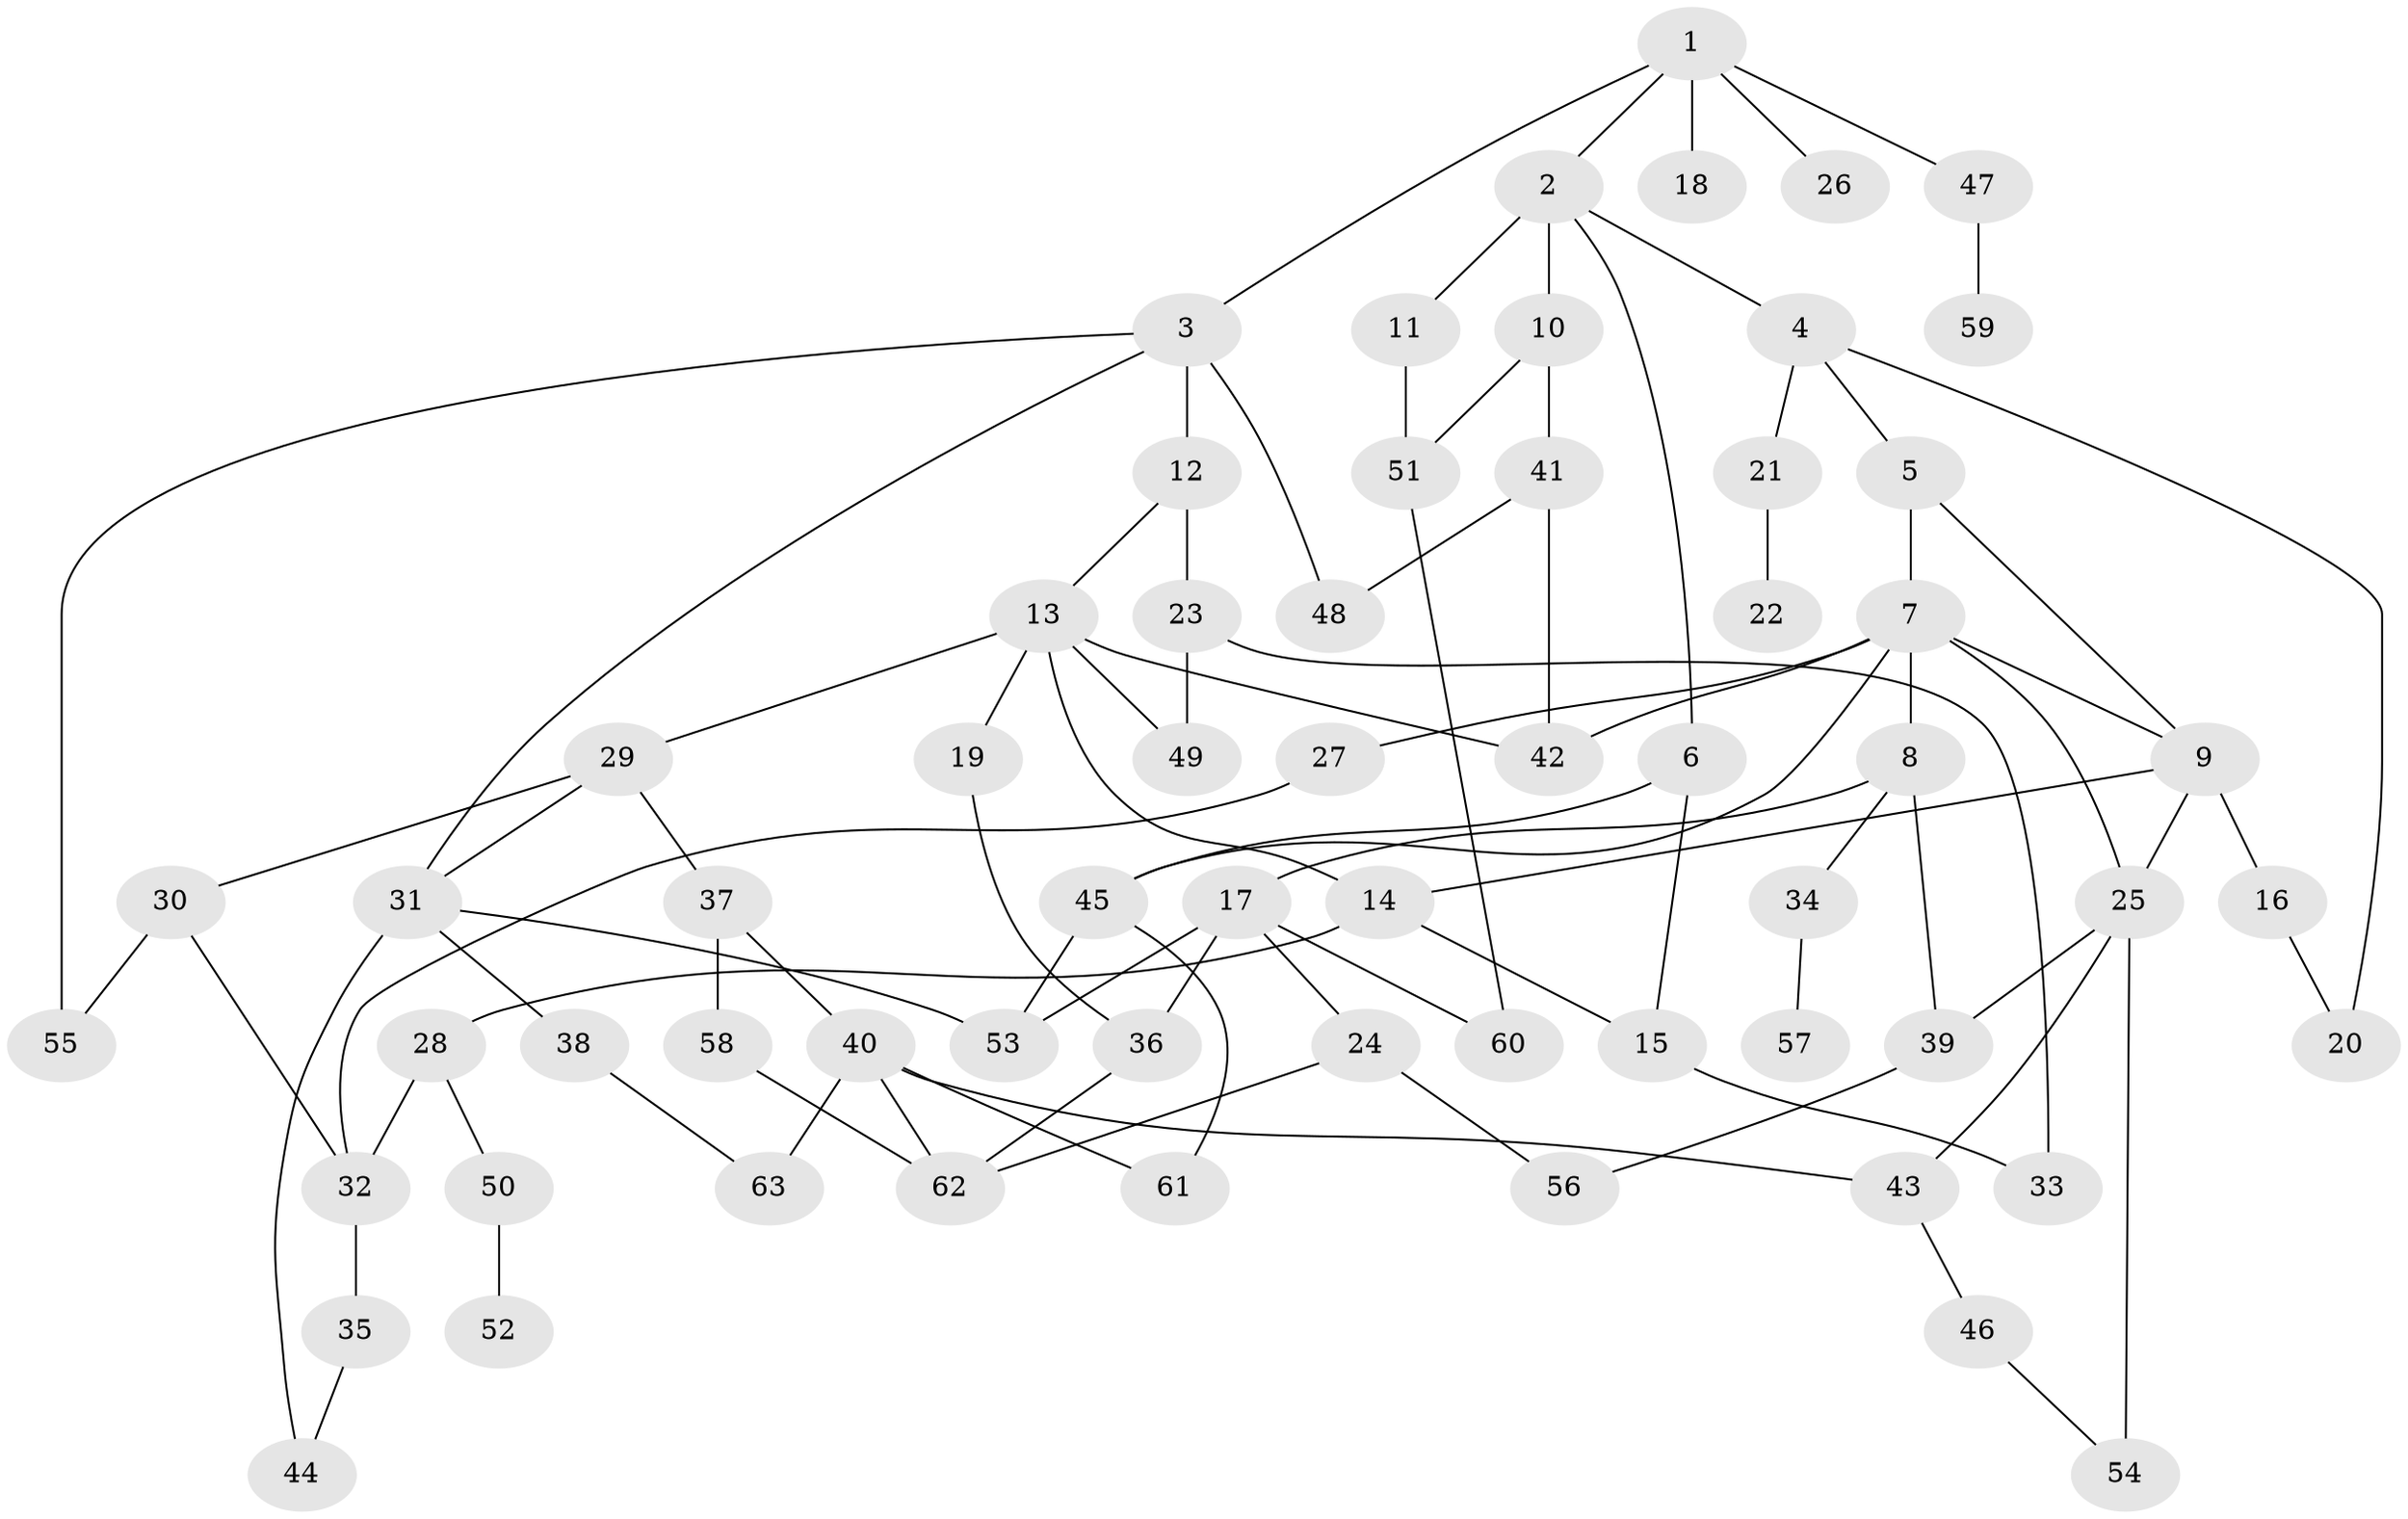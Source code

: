 // Generated by graph-tools (version 1.1) at 2025/34/03/09/25 02:34:05]
// undirected, 63 vertices, 92 edges
graph export_dot {
graph [start="1"]
  node [color=gray90,style=filled];
  1;
  2;
  3;
  4;
  5;
  6;
  7;
  8;
  9;
  10;
  11;
  12;
  13;
  14;
  15;
  16;
  17;
  18;
  19;
  20;
  21;
  22;
  23;
  24;
  25;
  26;
  27;
  28;
  29;
  30;
  31;
  32;
  33;
  34;
  35;
  36;
  37;
  38;
  39;
  40;
  41;
  42;
  43;
  44;
  45;
  46;
  47;
  48;
  49;
  50;
  51;
  52;
  53;
  54;
  55;
  56;
  57;
  58;
  59;
  60;
  61;
  62;
  63;
  1 -- 2;
  1 -- 3;
  1 -- 18;
  1 -- 26;
  1 -- 47;
  2 -- 4;
  2 -- 6;
  2 -- 10;
  2 -- 11;
  3 -- 12;
  3 -- 31;
  3 -- 55;
  3 -- 48;
  4 -- 5;
  4 -- 20;
  4 -- 21;
  5 -- 7;
  5 -- 9;
  6 -- 15;
  6 -- 45;
  7 -- 8;
  7 -- 9;
  7 -- 25;
  7 -- 27;
  7 -- 45;
  7 -- 42;
  8 -- 17;
  8 -- 34;
  8 -- 39;
  9 -- 14;
  9 -- 16;
  9 -- 25;
  10 -- 41;
  10 -- 51;
  11 -- 51;
  12 -- 13;
  12 -- 23;
  13 -- 19;
  13 -- 29;
  13 -- 14;
  13 -- 49;
  13 -- 42;
  14 -- 15;
  14 -- 28;
  15 -- 33;
  16 -- 20;
  17 -- 24;
  17 -- 36;
  17 -- 60;
  17 -- 53;
  19 -- 36;
  21 -- 22;
  23 -- 33;
  23 -- 49;
  24 -- 62;
  24 -- 56;
  25 -- 39;
  25 -- 43;
  25 -- 54;
  27 -- 32;
  28 -- 50;
  28 -- 32;
  29 -- 30;
  29 -- 37;
  29 -- 31;
  30 -- 55;
  30 -- 32;
  31 -- 38;
  31 -- 44;
  31 -- 53;
  32 -- 35;
  34 -- 57;
  35 -- 44;
  36 -- 62;
  37 -- 40;
  37 -- 58;
  38 -- 63;
  39 -- 56;
  40 -- 43;
  40 -- 61;
  40 -- 63;
  40 -- 62;
  41 -- 42;
  41 -- 48;
  43 -- 46;
  45 -- 53;
  45 -- 61;
  46 -- 54;
  47 -- 59;
  50 -- 52;
  51 -- 60;
  58 -- 62;
}
